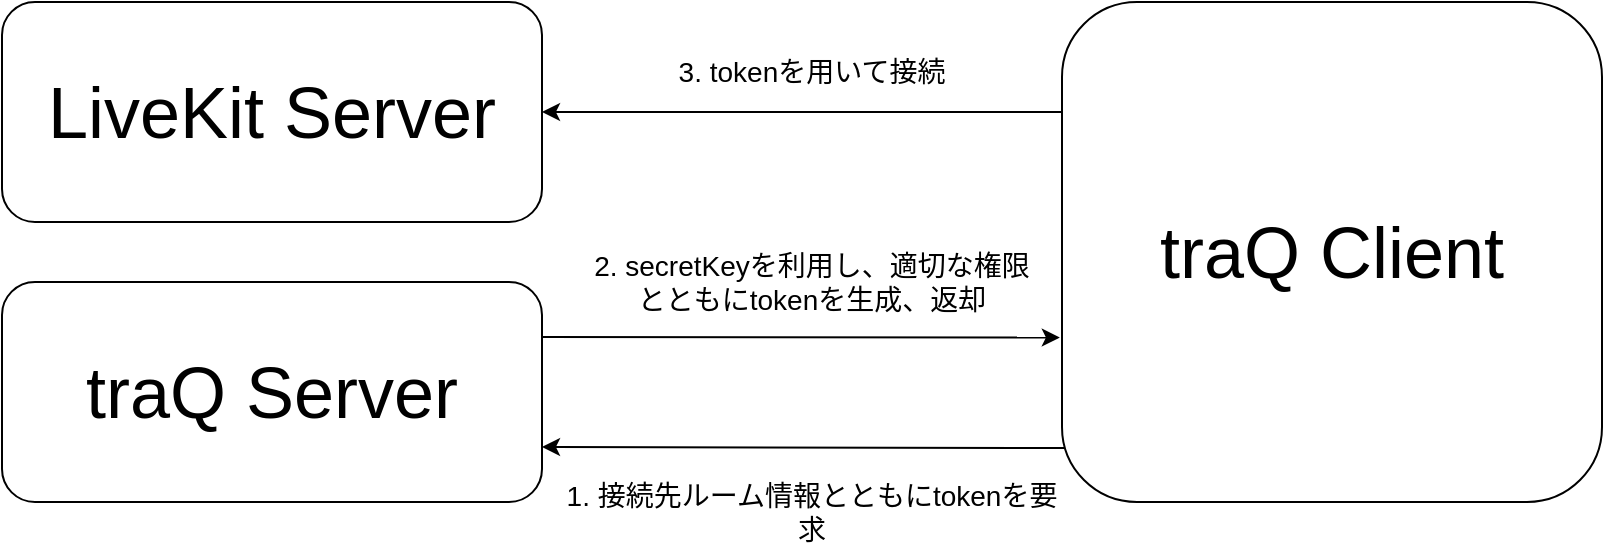 <mxfile>
    <diagram id="FOusd7JfWRUDjZ9MY1jr" name="Page-1">
        <mxGraphModel dx="1817" dy="867" grid="1" gridSize="10" guides="1" tooltips="1" connect="1" arrows="1" fold="1" page="1" pageScale="1" pageWidth="5000" pageHeight="5000" math="0" shadow="0">
            <root>
                <mxCell id="0"/>
                <mxCell id="1" parent="0"/>
                <mxCell id="12" value="" style="group" vertex="1" connectable="0" parent="1">
                    <mxGeometry x="440" y="190" width="800" height="270" as="geometry"/>
                </mxCell>
                <mxCell id="2" value="&lt;font style=&quot;font-size: 36px&quot;&gt;LiveKit Server&lt;/font&gt;" style="rounded=1;whiteSpace=wrap;html=1;" parent="12" vertex="1">
                    <mxGeometry width="270" height="110" as="geometry"/>
                </mxCell>
                <mxCell id="3" value="&lt;font style=&quot;font-size: 36px&quot;&gt;traQ Server&lt;/font&gt;" style="rounded=1;whiteSpace=wrap;html=1;" parent="12" vertex="1">
                    <mxGeometry y="140" width="270" height="110" as="geometry"/>
                </mxCell>
                <mxCell id="5" value="&lt;font style=&quot;font-size: 36px&quot;&gt;traQ Client&lt;/font&gt;" style="rounded=1;whiteSpace=wrap;html=1;" parent="12" vertex="1">
                    <mxGeometry x="530" width="270" height="250" as="geometry"/>
                </mxCell>
                <mxCell id="6" value="" style="endArrow=classic;html=1;entryX=1;entryY=0.75;entryDx=0;entryDy=0;exitX=0.004;exitY=0.892;exitDx=0;exitDy=0;exitPerimeter=0;" edge="1" parent="12" source="5" target="3">
                    <mxGeometry width="50" height="50" relative="1" as="geometry">
                        <mxPoint x="450" y="280" as="sourcePoint"/>
                        <mxPoint x="500" y="230" as="targetPoint"/>
                    </mxGeometry>
                </mxCell>
                <mxCell id="7" value="" style="endArrow=classic;html=1;exitX=1;exitY=0.25;exitDx=0;exitDy=0;entryX=-0.004;entryY=0.671;entryDx=0;entryDy=0;entryPerimeter=0;" edge="1" parent="12" source="3" target="5">
                    <mxGeometry width="50" height="50" relative="1" as="geometry">
                        <mxPoint x="450" y="280" as="sourcePoint"/>
                        <mxPoint x="500" y="230" as="targetPoint"/>
                    </mxGeometry>
                </mxCell>
                <mxCell id="8" value="" style="endArrow=classic;html=1;entryX=1;entryY=0.5;entryDx=0;entryDy=0;exitX=-0.001;exitY=0.22;exitDx=0;exitDy=0;exitPerimeter=0;" edge="1" parent="12" source="5" target="2">
                    <mxGeometry width="50" height="50" relative="1" as="geometry">
                        <mxPoint x="450" y="280" as="sourcePoint"/>
                        <mxPoint x="500" y="230" as="targetPoint"/>
                    </mxGeometry>
                </mxCell>
                <mxCell id="9" value="&lt;font style=&quot;font-size: 14px&quot;&gt;1. 接続先ルーム情報とともにtokenを要求&lt;/font&gt;" style="text;html=1;strokeColor=none;fillColor=none;align=center;verticalAlign=middle;whiteSpace=wrap;rounded=0;" vertex="1" parent="12">
                    <mxGeometry x="280" y="240" width="250" height="30" as="geometry"/>
                </mxCell>
                <mxCell id="10" value="&lt;font style=&quot;font-size: 14px&quot;&gt;2. secretKeyを利用し、適切な権限とともにtokenを生成、返却&lt;/font&gt;" style="text;html=1;strokeColor=none;fillColor=none;align=center;verticalAlign=middle;whiteSpace=wrap;rounded=0;" vertex="1" parent="12">
                    <mxGeometry x="290" y="120" width="230" height="40" as="geometry"/>
                </mxCell>
                <mxCell id="11" value="&lt;font style=&quot;font-size: 14px&quot;&gt;3. tokenを用いて接続&lt;/font&gt;" style="text;html=1;strokeColor=none;fillColor=none;align=center;verticalAlign=middle;whiteSpace=wrap;rounded=0;" vertex="1" parent="12">
                    <mxGeometry x="320" y="20" width="170" height="30" as="geometry"/>
                </mxCell>
            </root>
        </mxGraphModel>
    </diagram>
</mxfile>